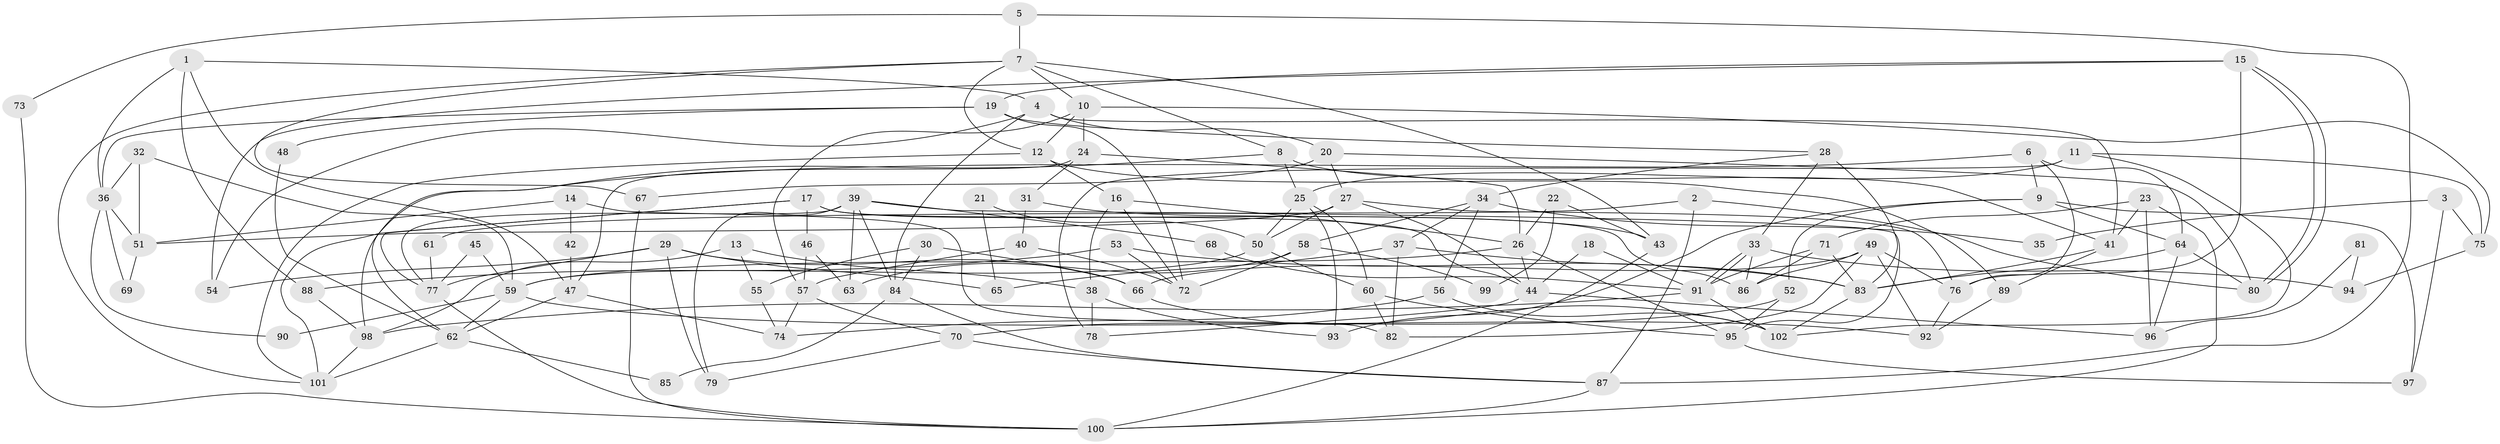 // coarse degree distribution, {8: 0.058823529411764705, 14: 0.0196078431372549, 12: 0.0196078431372549, 3: 0.1568627450980392, 7: 0.058823529411764705, 9: 0.058823529411764705, 6: 0.1568627450980392, 2: 0.19607843137254902, 5: 0.17647058823529413, 13: 0.0196078431372549, 4: 0.0784313725490196}
// Generated by graph-tools (version 1.1) at 2025/50/03/04/25 22:50:54]
// undirected, 102 vertices, 204 edges
graph export_dot {
  node [color=gray90,style=filled];
  1;
  2;
  3;
  4;
  5;
  6;
  7;
  8;
  9;
  10;
  11;
  12;
  13;
  14;
  15;
  16;
  17;
  18;
  19;
  20;
  21;
  22;
  23;
  24;
  25;
  26;
  27;
  28;
  29;
  30;
  31;
  32;
  33;
  34;
  35;
  36;
  37;
  38;
  39;
  40;
  41;
  42;
  43;
  44;
  45;
  46;
  47;
  48;
  49;
  50;
  51;
  52;
  53;
  54;
  55;
  56;
  57;
  58;
  59;
  60;
  61;
  62;
  63;
  64;
  65;
  66;
  67;
  68;
  69;
  70;
  71;
  72;
  73;
  74;
  75;
  76;
  77;
  78;
  79;
  80;
  81;
  82;
  83;
  84;
  85;
  86;
  87;
  88;
  89;
  90;
  91;
  92;
  93;
  94;
  95;
  96;
  97;
  98;
  99;
  100;
  101;
  102;
  1 -- 47;
  1 -- 88;
  1 -- 4;
  1 -- 36;
  2 -- 80;
  2 -- 87;
  2 -- 61;
  3 -- 97;
  3 -- 75;
  3 -- 35;
  4 -- 41;
  4 -- 20;
  4 -- 54;
  4 -- 84;
  5 -- 7;
  5 -- 87;
  5 -- 73;
  6 -- 64;
  6 -- 9;
  6 -- 76;
  6 -- 98;
  7 -- 10;
  7 -- 8;
  7 -- 12;
  7 -- 43;
  7 -- 67;
  7 -- 101;
  8 -- 25;
  8 -- 62;
  8 -- 41;
  9 -- 52;
  9 -- 64;
  9 -- 93;
  9 -- 97;
  10 -- 12;
  10 -- 24;
  10 -- 57;
  10 -- 75;
  11 -- 102;
  11 -- 25;
  11 -- 75;
  11 -- 78;
  12 -- 101;
  12 -- 16;
  12 -- 89;
  13 -- 98;
  13 -- 38;
  13 -- 55;
  14 -- 51;
  14 -- 82;
  14 -- 42;
  15 -- 80;
  15 -- 80;
  15 -- 76;
  15 -- 19;
  15 -- 54;
  16 -- 38;
  16 -- 26;
  16 -- 72;
  17 -- 86;
  17 -- 44;
  17 -- 46;
  17 -- 77;
  17 -- 101;
  18 -- 44;
  18 -- 91;
  19 -- 36;
  19 -- 28;
  19 -- 48;
  19 -- 72;
  20 -- 27;
  20 -- 67;
  20 -- 80;
  21 -- 50;
  21 -- 65;
  22 -- 43;
  22 -- 26;
  22 -- 99;
  23 -- 41;
  23 -- 100;
  23 -- 71;
  23 -- 96;
  24 -- 47;
  24 -- 31;
  24 -- 26;
  25 -- 50;
  25 -- 60;
  25 -- 93;
  26 -- 44;
  26 -- 59;
  26 -- 95;
  27 -- 76;
  27 -- 44;
  27 -- 50;
  27 -- 51;
  28 -- 33;
  28 -- 34;
  28 -- 83;
  29 -- 77;
  29 -- 54;
  29 -- 65;
  29 -- 66;
  29 -- 79;
  30 -- 66;
  30 -- 84;
  30 -- 55;
  31 -- 43;
  31 -- 40;
  32 -- 51;
  32 -- 59;
  32 -- 36;
  33 -- 86;
  33 -- 91;
  33 -- 91;
  33 -- 94;
  34 -- 58;
  34 -- 35;
  34 -- 37;
  34 -- 56;
  36 -- 51;
  36 -- 69;
  36 -- 90;
  37 -- 83;
  37 -- 65;
  37 -- 82;
  38 -- 78;
  38 -- 93;
  39 -- 95;
  39 -- 84;
  39 -- 63;
  39 -- 68;
  39 -- 77;
  39 -- 79;
  40 -- 72;
  40 -- 57;
  41 -- 83;
  41 -- 89;
  42 -- 47;
  43 -- 100;
  44 -- 96;
  44 -- 78;
  45 -- 77;
  45 -- 59;
  46 -- 57;
  46 -- 63;
  47 -- 74;
  47 -- 62;
  48 -- 62;
  49 -- 66;
  49 -- 76;
  49 -- 82;
  49 -- 86;
  49 -- 92;
  50 -- 59;
  50 -- 60;
  51 -- 69;
  52 -- 70;
  52 -- 95;
  53 -- 72;
  53 -- 83;
  53 -- 88;
  55 -- 74;
  56 -- 102;
  56 -- 74;
  57 -- 74;
  57 -- 70;
  58 -- 63;
  58 -- 72;
  58 -- 99;
  59 -- 92;
  59 -- 62;
  59 -- 90;
  60 -- 82;
  60 -- 95;
  61 -- 77;
  62 -- 101;
  62 -- 85;
  64 -- 83;
  64 -- 80;
  64 -- 96;
  66 -- 102;
  67 -- 100;
  68 -- 91;
  70 -- 79;
  70 -- 87;
  71 -- 91;
  71 -- 83;
  71 -- 86;
  73 -- 100;
  75 -- 94;
  76 -- 92;
  77 -- 100;
  81 -- 94;
  81 -- 96;
  83 -- 102;
  84 -- 87;
  84 -- 85;
  87 -- 100;
  88 -- 98;
  89 -- 92;
  91 -- 98;
  91 -- 102;
  95 -- 97;
  98 -- 101;
}
